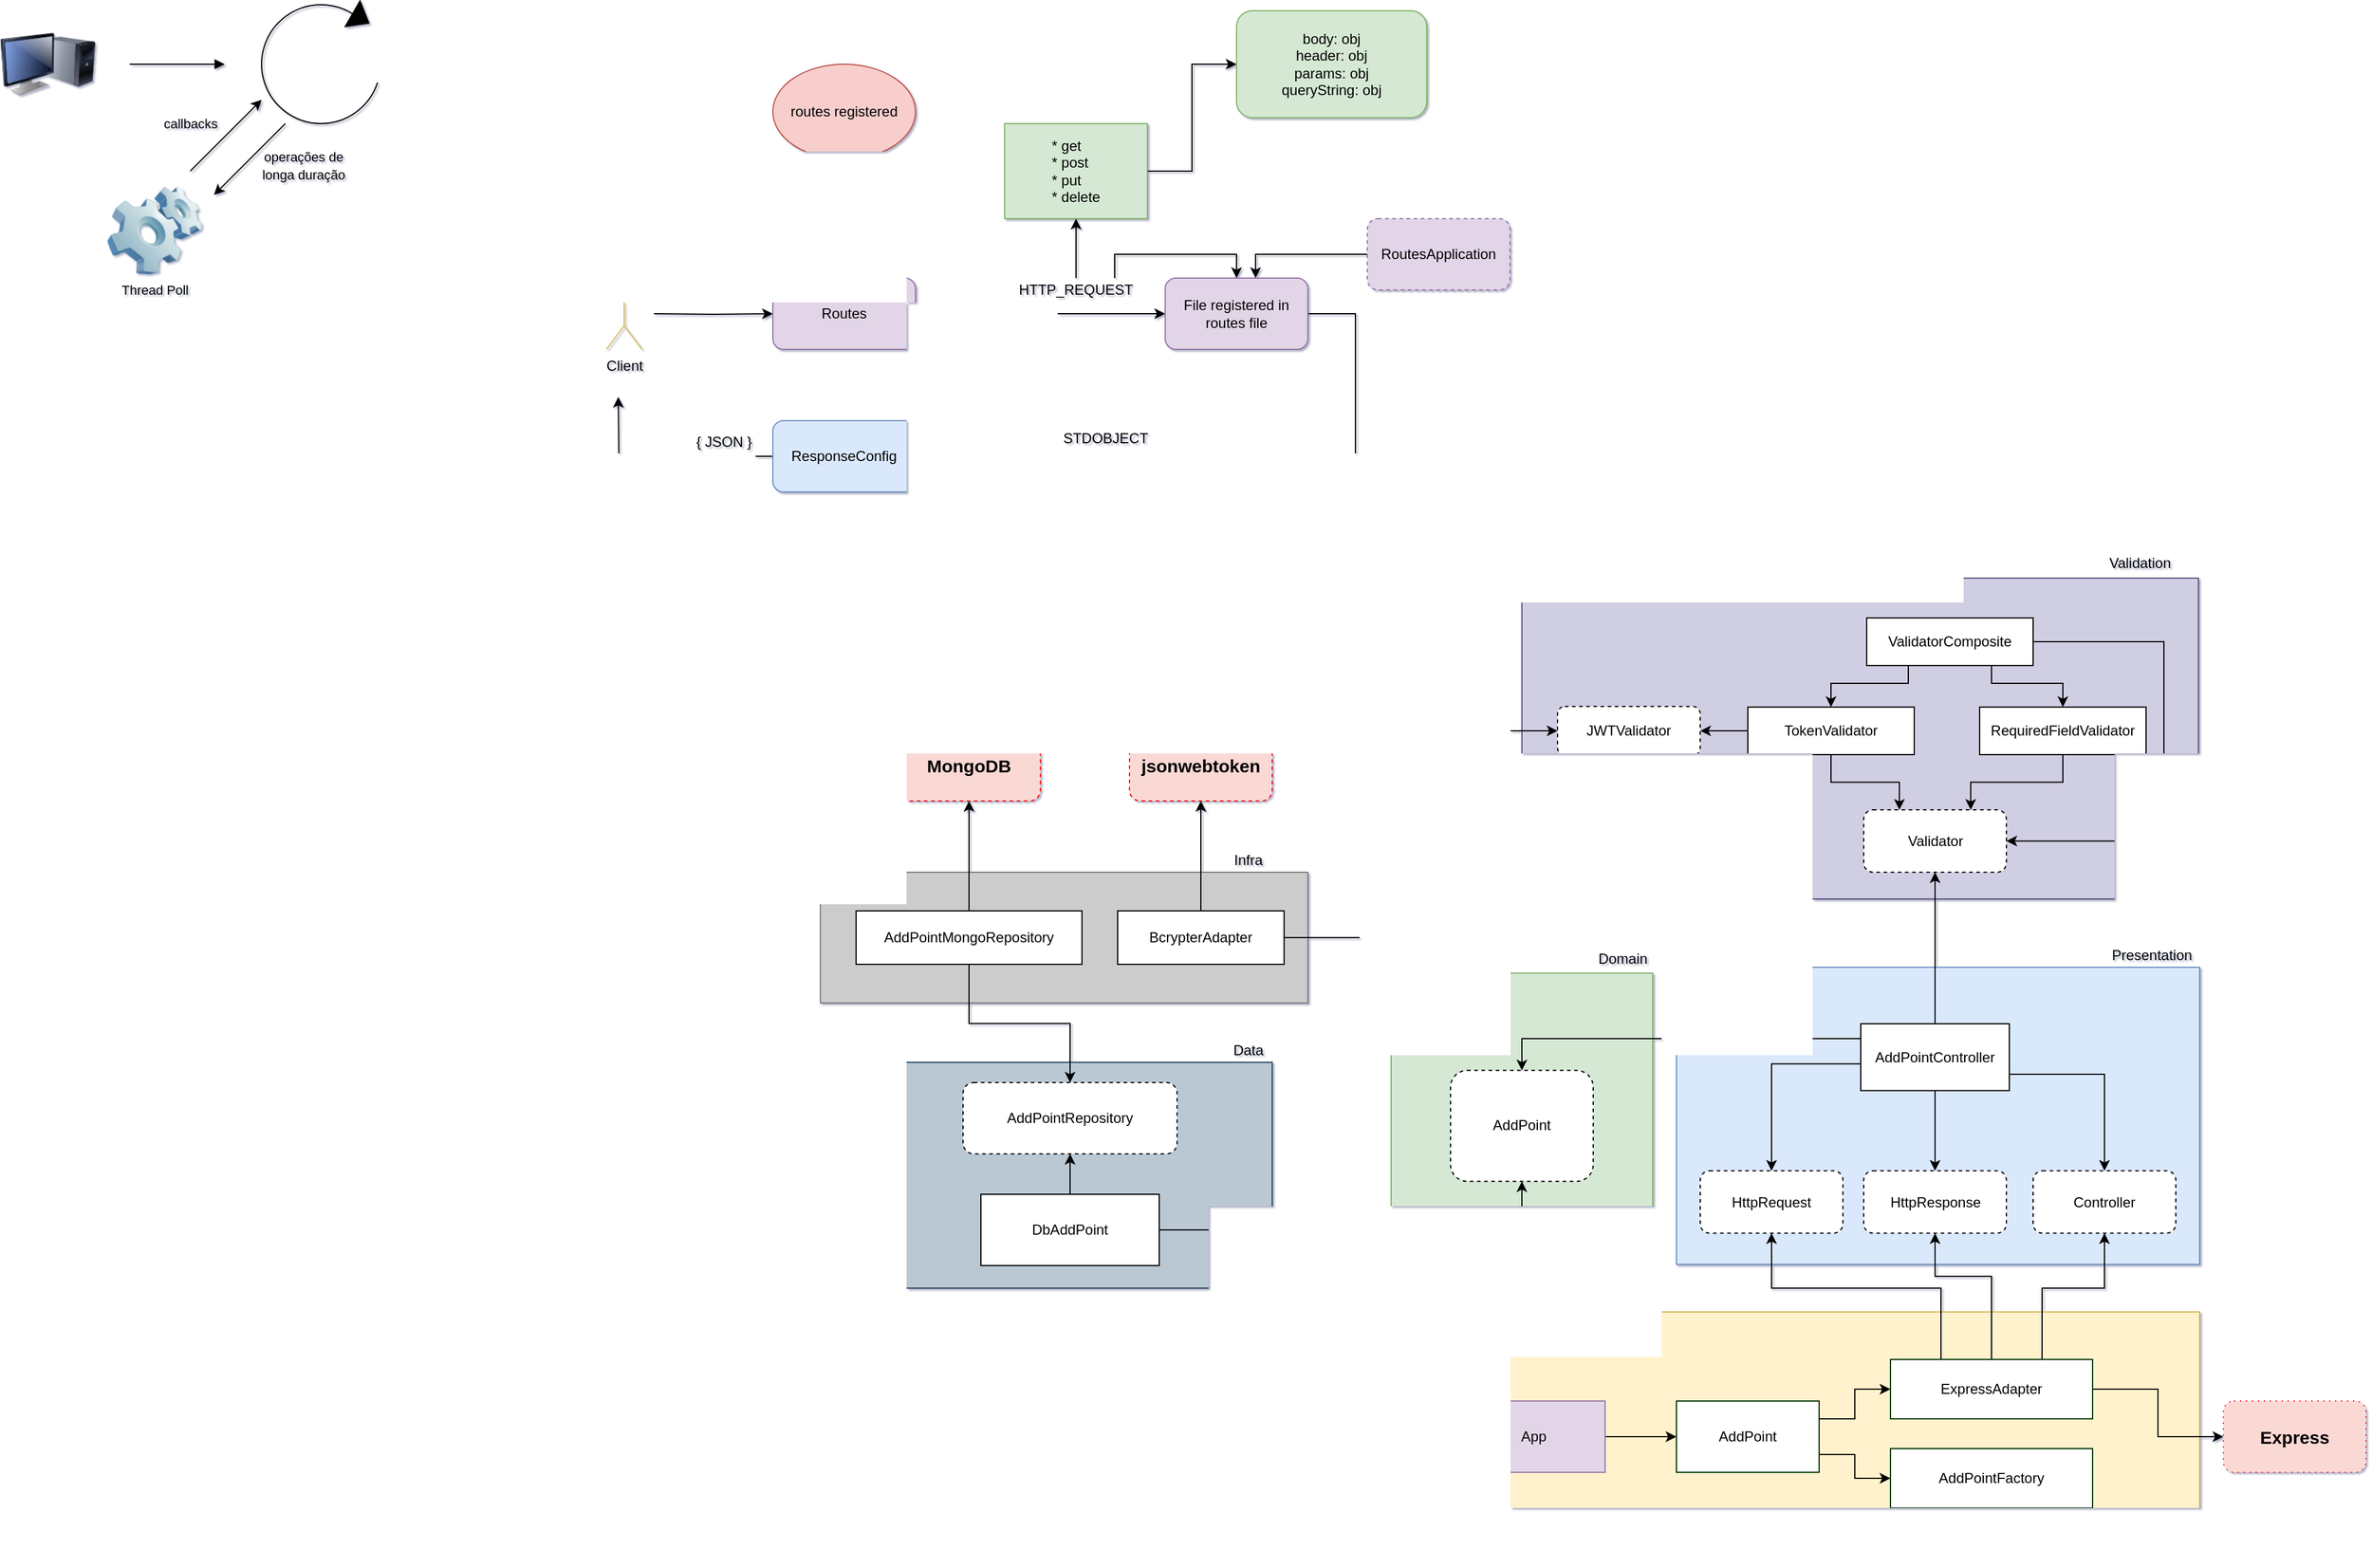 <mxfile version="13.10.4" type="github">
  <diagram name="Page-1" id="5f0bae14-7c28-e335-631c-24af17079c00">
    <mxGraphModel dx="1968" dy="1339" grid="1" gridSize="10" guides="1" tooltips="1" connect="1" arrows="1" fold="1" page="1" pageScale="1" pageWidth="1100" pageHeight="850" background="#ffffff" math="0" shadow="1">
      <root>
        <mxCell id="0" />
        <mxCell id="1" parent="0" />
        <mxCell id="9TG69gzg0nuZVzRU-RGp-3" value="" style="group;rounded=1;" parent="1" vertex="1" connectable="0">
          <mxGeometry x="190" width="220" height="270" as="geometry" />
        </mxCell>
        <mxCell id="9TG69gzg0nuZVzRU-RGp-1" value="" style="rounded=0;whiteSpace=wrap;html=1;strokeColor=#82b366;fillColor=#d5e8d4;" parent="9TG69gzg0nuZVzRU-RGp-3" vertex="1">
          <mxGeometry y="24.92" width="220" height="245.08" as="geometry" />
        </mxCell>
        <mxCell id="9TG69gzg0nuZVzRU-RGp-2" value="Domain" style="text;html=1;strokeColor=none;fillColor=none;align=center;verticalAlign=middle;whiteSpace=wrap;rounded=0;" parent="9TG69gzg0nuZVzRU-RGp-3" vertex="1">
          <mxGeometry x="170" y="-5" width="50" height="36.92" as="geometry" />
        </mxCell>
        <mxCell id="9TG69gzg0nuZVzRU-RGp-4" value="AddPoint" style="rounded=1;whiteSpace=wrap;html=1;dashed=1;" parent="9TG69gzg0nuZVzRU-RGp-3" vertex="1">
          <mxGeometry x="50" y="106.79" width="120" height="93.333" as="geometry" />
        </mxCell>
        <mxCell id="9TG69gzg0nuZVzRU-RGp-7" value="" style="group;rounded=0;" parent="1" vertex="1" connectable="0">
          <mxGeometry x="430" width="440" height="270" as="geometry" />
        </mxCell>
        <mxCell id="9TG69gzg0nuZVzRU-RGp-8" value="" style="rounded=0;whiteSpace=wrap;html=1;strokeColor=#6c8ebf;fillColor=#dae8fc;" parent="9TG69gzg0nuZVzRU-RGp-7" vertex="1">
          <mxGeometry y="20" width="440" height="250" as="geometry" />
        </mxCell>
        <mxCell id="9TG69gzg0nuZVzRU-RGp-9" value="Presentation" style="text;html=1;strokeColor=none;fillColor=none;align=center;verticalAlign=middle;whiteSpace=wrap;rounded=0;" parent="9TG69gzg0nuZVzRU-RGp-7" vertex="1">
          <mxGeometry x="360" y="0.96" width="80" height="19.035" as="geometry" />
        </mxCell>
        <mxCell id="9TG69gzg0nuZVzRU-RGp-18" style="edgeStyle=orthogonalEdgeStyle;rounded=0;orthogonalLoop=1;jettySize=auto;html=1;exitX=0;exitY=0.5;exitDx=0;exitDy=0;entryX=0.5;entryY=0;entryDx=0;entryDy=0;" parent="9TG69gzg0nuZVzRU-RGp-7" source="9TG69gzg0nuZVzRU-RGp-10" target="9TG69gzg0nuZVzRU-RGp-11" edge="1">
          <mxGeometry relative="1" as="geometry">
            <Array as="points">
              <mxPoint x="155" y="101.25" />
              <mxPoint x="80" y="101.25" />
            </Array>
          </mxGeometry>
        </mxCell>
        <mxCell id="9TG69gzg0nuZVzRU-RGp-21" style="edgeStyle=orthogonalEdgeStyle;rounded=0;orthogonalLoop=1;jettySize=auto;html=1;exitX=1;exitY=0.5;exitDx=0;exitDy=0;" parent="9TG69gzg0nuZVzRU-RGp-7" source="9TG69gzg0nuZVzRU-RGp-10" target="9TG69gzg0nuZVzRU-RGp-15" edge="1">
          <mxGeometry relative="1" as="geometry">
            <Array as="points">
              <mxPoint x="280" y="110" />
              <mxPoint x="360" y="110" />
            </Array>
          </mxGeometry>
        </mxCell>
        <mxCell id="9TG69gzg0nuZVzRU-RGp-22" style="edgeStyle=orthogonalEdgeStyle;rounded=0;orthogonalLoop=1;jettySize=auto;html=1;entryX=0.5;entryY=0;entryDx=0;entryDy=0;" parent="9TG69gzg0nuZVzRU-RGp-7" source="9TG69gzg0nuZVzRU-RGp-10" target="9TG69gzg0nuZVzRU-RGp-14" edge="1">
          <mxGeometry relative="1" as="geometry" />
        </mxCell>
        <mxCell id="9TG69gzg0nuZVzRU-RGp-10" value="AddPointController" style="rounded=0;whiteSpace=wrap;html=1;" parent="9TG69gzg0nuZVzRU-RGp-7" vertex="1">
          <mxGeometry x="155" y="67.5" width="125" height="56.25" as="geometry" />
        </mxCell>
        <mxCell id="9TG69gzg0nuZVzRU-RGp-11" value="HttpRequest" style="rounded=1;whiteSpace=wrap;html=1;dashed=1;" parent="9TG69gzg0nuZVzRU-RGp-7" vertex="1">
          <mxGeometry x="20" y="191.25" width="120" height="52.504" as="geometry" />
        </mxCell>
        <mxCell id="9TG69gzg0nuZVzRU-RGp-14" value="HttpResponse" style="rounded=1;whiteSpace=wrap;html=1;dashed=1;" parent="9TG69gzg0nuZVzRU-RGp-7" vertex="1">
          <mxGeometry x="157.5" y="191.25" width="120" height="52.504" as="geometry" />
        </mxCell>
        <mxCell id="9TG69gzg0nuZVzRU-RGp-15" value="Controller" style="rounded=1;whiteSpace=wrap;html=1;dashed=1;" parent="9TG69gzg0nuZVzRU-RGp-7" vertex="1">
          <mxGeometry x="300" y="191.25" width="120" height="52.504" as="geometry" />
        </mxCell>
        <mxCell id="9TG69gzg0nuZVzRU-RGp-24" style="edgeStyle=orthogonalEdgeStyle;rounded=0;orthogonalLoop=1;jettySize=auto;html=1;exitX=0;exitY=0.5;exitDx=0;exitDy=0;entryX=0.5;entryY=0;entryDx=0;entryDy=0;" parent="1" source="9TG69gzg0nuZVzRU-RGp-10" target="9TG69gzg0nuZVzRU-RGp-4" edge="1">
          <mxGeometry relative="1" as="geometry">
            <Array as="points">
              <mxPoint x="585" y="80" />
              <mxPoint x="300" y="80" />
            </Array>
          </mxGeometry>
        </mxCell>
        <mxCell id="9TG69gzg0nuZVzRU-RGp-25" value="" style="rounded=0;whiteSpace=wrap;html=1;strokeColor=#d6b656;fillColor=#fff2cc;" parent="1" vertex="1">
          <mxGeometry x="190" y="310" width="680" height="210" as="geometry" />
        </mxCell>
        <mxCell id="9TG69gzg0nuZVzRU-RGp-33" style="edgeStyle=orthogonalEdgeStyle;rounded=0;orthogonalLoop=1;jettySize=auto;html=1;" parent="1" source="9TG69gzg0nuZVzRU-RGp-26" target="9TG69gzg0nuZVzRU-RGp-27" edge="1">
          <mxGeometry relative="1" as="geometry" />
        </mxCell>
        <mxCell id="9TG69gzg0nuZVzRU-RGp-26" value="App" style="rounded=0;whiteSpace=wrap;html=1;strokeColor=#9673a6;fillColor=#e1d5e7;" parent="1" vertex="1">
          <mxGeometry x="250" y="385" width="120" height="60" as="geometry" />
        </mxCell>
        <mxCell id="9TG69gzg0nuZVzRU-RGp-36" style="edgeStyle=orthogonalEdgeStyle;rounded=0;orthogonalLoop=1;jettySize=auto;html=1;exitX=1;exitY=0.25;exitDx=0;exitDy=0;entryX=0;entryY=0.5;entryDx=0;entryDy=0;" parent="1" source="9TG69gzg0nuZVzRU-RGp-27" target="9TG69gzg0nuZVzRU-RGp-28" edge="1">
          <mxGeometry relative="1" as="geometry" />
        </mxCell>
        <mxCell id="9TG69gzg0nuZVzRU-RGp-37" style="edgeStyle=orthogonalEdgeStyle;rounded=0;orthogonalLoop=1;jettySize=auto;html=1;exitX=1;exitY=0.75;exitDx=0;exitDy=0;entryX=0;entryY=0.5;entryDx=0;entryDy=0;" parent="1" source="9TG69gzg0nuZVzRU-RGp-27" target="9TG69gzg0nuZVzRU-RGp-29" edge="1">
          <mxGeometry relative="1" as="geometry" />
        </mxCell>
        <mxCell id="9TG69gzg0nuZVzRU-RGp-27" value="AddPoint" style="rounded=0;whiteSpace=wrap;html=1;strokeColor=#003300;" parent="1" vertex="1">
          <mxGeometry x="430" y="385" width="120" height="60" as="geometry" />
        </mxCell>
        <mxCell id="9TG69gzg0nuZVzRU-RGp-38" style="edgeStyle=orthogonalEdgeStyle;rounded=0;orthogonalLoop=1;jettySize=auto;html=1;entryX=0;entryY=0.5;entryDx=0;entryDy=0;" parent="1" source="9TG69gzg0nuZVzRU-RGp-28" target="9TG69gzg0nuZVzRU-RGp-32" edge="1">
          <mxGeometry relative="1" as="geometry" />
        </mxCell>
        <mxCell id="9TG69gzg0nuZVzRU-RGp-39" style="edgeStyle=orthogonalEdgeStyle;rounded=0;orthogonalLoop=1;jettySize=auto;html=1;exitX=0.25;exitY=0;exitDx=0;exitDy=0;entryX=0.5;entryY=1;entryDx=0;entryDy=0;" parent="1" source="9TG69gzg0nuZVzRU-RGp-28" target="9TG69gzg0nuZVzRU-RGp-11" edge="1">
          <mxGeometry relative="1" as="geometry">
            <Array as="points">
              <mxPoint x="652" y="290" />
              <mxPoint x="510" y="290" />
            </Array>
          </mxGeometry>
        </mxCell>
        <mxCell id="9TG69gzg0nuZVzRU-RGp-40" style="edgeStyle=orthogonalEdgeStyle;rounded=0;orthogonalLoop=1;jettySize=auto;html=1;exitX=0.5;exitY=0;exitDx=0;exitDy=0;entryX=0.5;entryY=1;entryDx=0;entryDy=0;" parent="1" source="9TG69gzg0nuZVzRU-RGp-28" target="9TG69gzg0nuZVzRU-RGp-14" edge="1">
          <mxGeometry relative="1" as="geometry">
            <Array as="points">
              <mxPoint x="695" y="280" />
              <mxPoint x="648" y="280" />
            </Array>
          </mxGeometry>
        </mxCell>
        <mxCell id="9TG69gzg0nuZVzRU-RGp-41" style="edgeStyle=orthogonalEdgeStyle;rounded=0;orthogonalLoop=1;jettySize=auto;html=1;exitX=0.75;exitY=0;exitDx=0;exitDy=0;entryX=0.5;entryY=1;entryDx=0;entryDy=0;" parent="1" source="9TG69gzg0nuZVzRU-RGp-28" target="9TG69gzg0nuZVzRU-RGp-15" edge="1">
          <mxGeometry relative="1" as="geometry">
            <Array as="points">
              <mxPoint x="738" y="290" />
              <mxPoint x="790" y="290" />
            </Array>
          </mxGeometry>
        </mxCell>
        <mxCell id="9TG69gzg0nuZVzRU-RGp-28" value="ExpressAdapter" style="rounded=0;whiteSpace=wrap;html=1;strokeColor=#003300;" parent="1" vertex="1">
          <mxGeometry x="610" y="350" width="170" height="50" as="geometry" />
        </mxCell>
        <mxCell id="9TG69gzg0nuZVzRU-RGp-29" value="AddPointFactory" style="rounded=0;whiteSpace=wrap;html=1;strokeColor=#003300;" parent="1" vertex="1">
          <mxGeometry x="610" y="425" width="170" height="50" as="geometry" />
        </mxCell>
        <mxCell id="9TG69gzg0nuZVzRU-RGp-32" value="&lt;font style=&quot;font-size: 15px&quot;&gt;&lt;b&gt;Express&lt;/b&gt;&lt;/font&gt;" style="rounded=1;whiteSpace=wrap;html=1;fillColor=#fad9d5;dashed=1;dashPattern=1 4;strokeColor=#FF050D;" parent="1" vertex="1">
          <mxGeometry x="890" y="385" width="120" height="60" as="geometry" />
        </mxCell>
        <mxCell id="9TG69gzg0nuZVzRU-RGp-45" value="" style="rounded=0;whiteSpace=wrap;html=1;fillColor=#bac8d3;strokeColor=#23445d;" parent="1" vertex="1">
          <mxGeometry x="-250" y="100" width="340" height="190" as="geometry" />
        </mxCell>
        <mxCell id="9TG69gzg0nuZVzRU-RGp-80" style="edgeStyle=orthogonalEdgeStyle;rounded=0;orthogonalLoop=1;jettySize=auto;html=1;exitX=1;exitY=0.5;exitDx=0;exitDy=0;entryX=0.5;entryY=1;entryDx=0;entryDy=0;" parent="1" source="9TG69gzg0nuZVzRU-RGp-46" target="9TG69gzg0nuZVzRU-RGp-4" edge="1">
          <mxGeometry relative="1" as="geometry" />
        </mxCell>
        <mxCell id="9TG69gzg0nuZVzRU-RGp-81" style="edgeStyle=orthogonalEdgeStyle;rounded=0;orthogonalLoop=1;jettySize=auto;html=1;entryX=0.5;entryY=1;entryDx=0;entryDy=0;" parent="1" source="9TG69gzg0nuZVzRU-RGp-46" target="9TG69gzg0nuZVzRU-RGp-51" edge="1">
          <mxGeometry relative="1" as="geometry" />
        </mxCell>
        <mxCell id="9TG69gzg0nuZVzRU-RGp-46" value="DbAddPoint" style="rounded=0;whiteSpace=wrap;html=1;strokeColor=#000000;" parent="1" vertex="1">
          <mxGeometry x="-155" y="211" width="150" height="60" as="geometry" />
        </mxCell>
        <mxCell id="9TG69gzg0nuZVzRU-RGp-49" value="Data" style="text;html=1;strokeColor=none;fillColor=none;align=center;verticalAlign=middle;whiteSpace=wrap;rounded=0;" parent="1" vertex="1">
          <mxGeometry x="50" y="80" width="40" height="20" as="geometry" />
        </mxCell>
        <mxCell id="9TG69gzg0nuZVzRU-RGp-51" value="AddPointRepository" style="rounded=1;whiteSpace=wrap;html=1;strokeColor=#000000;dashed=1;" parent="1" vertex="1">
          <mxGeometry x="-170" y="117" width="180" height="60" as="geometry" />
        </mxCell>
        <mxCell id="9TG69gzg0nuZVzRU-RGp-53" value="" style="rounded=0;whiteSpace=wrap;html=1;fillColor=#d0cee2;strokeColor=#56517e;" parent="1" vertex="1">
          <mxGeometry x="300" y="-307.5" width="569" height="270" as="geometry" />
        </mxCell>
        <mxCell id="9TG69gzg0nuZVzRU-RGp-64" value="Validation" style="text;html=1;strokeColor=none;fillColor=none;align=center;verticalAlign=middle;whiteSpace=wrap;rounded=0;" parent="1" vertex="1">
          <mxGeometry x="780" y="-330" width="80" height="19.035" as="geometry" />
        </mxCell>
        <mxCell id="9TG69gzg0nuZVzRU-RGp-65" value="Validator" style="rounded=1;whiteSpace=wrap;html=1;dashed=1;" parent="1" vertex="1">
          <mxGeometry x="587.5" y="-112.5" width="120" height="52.504" as="geometry" />
        </mxCell>
        <mxCell id="9TG69gzg0nuZVzRU-RGp-78" style="edgeStyle=orthogonalEdgeStyle;rounded=0;orthogonalLoop=1;jettySize=auto;html=1;exitX=0.5;exitY=1;exitDx=0;exitDy=0;entryX=0.75;entryY=0;entryDx=0;entryDy=0;" parent="1" source="9TG69gzg0nuZVzRU-RGp-67" target="9TG69gzg0nuZVzRU-RGp-65" edge="1">
          <mxGeometry relative="1" as="geometry" />
        </mxCell>
        <mxCell id="9TG69gzg0nuZVzRU-RGp-67" value="RequiredFieldValidator" style="rounded=0;whiteSpace=wrap;html=1;strokeColor=#000000;" parent="1" vertex="1">
          <mxGeometry x="685" y="-198.96" width="140" height="40" as="geometry" />
        </mxCell>
        <mxCell id="9TG69gzg0nuZVzRU-RGp-77" style="edgeStyle=orthogonalEdgeStyle;rounded=0;orthogonalLoop=1;jettySize=auto;html=1;exitX=0.5;exitY=1;exitDx=0;exitDy=0;entryX=0.25;entryY=0;entryDx=0;entryDy=0;" parent="1" source="9TG69gzg0nuZVzRU-RGp-70" target="9TG69gzg0nuZVzRU-RGp-65" edge="1">
          <mxGeometry relative="1" as="geometry" />
        </mxCell>
        <mxCell id="9TG69gzg0nuZVzRU-RGp-97" style="edgeStyle=orthogonalEdgeStyle;rounded=0;orthogonalLoop=1;jettySize=auto;html=1;entryX=1;entryY=0.5;entryDx=0;entryDy=0;" parent="1" source="9TG69gzg0nuZVzRU-RGp-70" target="9TG69gzg0nuZVzRU-RGp-94" edge="1">
          <mxGeometry relative="1" as="geometry" />
        </mxCell>
        <mxCell id="9TG69gzg0nuZVzRU-RGp-70" value="&lt;span&gt;TokenValidator&lt;/span&gt;" style="rounded=0;whiteSpace=wrap;html=1;strokeColor=#000000;" parent="1" vertex="1">
          <mxGeometry x="490" y="-198.96" width="140" height="40" as="geometry" />
        </mxCell>
        <mxCell id="9TG69gzg0nuZVzRU-RGp-76" style="edgeStyle=orthogonalEdgeStyle;rounded=0;orthogonalLoop=1;jettySize=auto;html=1;exitX=0.25;exitY=1;exitDx=0;exitDy=0;entryX=0.5;entryY=0;entryDx=0;entryDy=0;" parent="1" source="9TG69gzg0nuZVzRU-RGp-71" target="9TG69gzg0nuZVzRU-RGp-70" edge="1">
          <mxGeometry relative="1" as="geometry">
            <Array as="points">
              <mxPoint x="625" y="-218.96" />
              <mxPoint x="560" y="-218.96" />
            </Array>
          </mxGeometry>
        </mxCell>
        <mxCell id="9TG69gzg0nuZVzRU-RGp-79" style="edgeStyle=orthogonalEdgeStyle;rounded=0;orthogonalLoop=1;jettySize=auto;html=1;exitX=0.75;exitY=1;exitDx=0;exitDy=0;entryX=0.5;entryY=0;entryDx=0;entryDy=0;" parent="1" source="9TG69gzg0nuZVzRU-RGp-71" target="9TG69gzg0nuZVzRU-RGp-67" edge="1">
          <mxGeometry relative="1" as="geometry">
            <Array as="points">
              <mxPoint x="695" y="-218.96" />
              <mxPoint x="755" y="-218.96" />
            </Array>
          </mxGeometry>
        </mxCell>
        <mxCell id="9TG69gzg0nuZVzRU-RGp-102" style="edgeStyle=orthogonalEdgeStyle;rounded=0;orthogonalLoop=1;jettySize=auto;html=1;exitX=1;exitY=0.5;exitDx=0;exitDy=0;entryX=1;entryY=0.5;entryDx=0;entryDy=0;" parent="1" source="9TG69gzg0nuZVzRU-RGp-71" target="9TG69gzg0nuZVzRU-RGp-65" edge="1">
          <mxGeometry relative="1" as="geometry">
            <Array as="points">
              <mxPoint x="840" y="-254" />
              <mxPoint x="840" y="-86" />
            </Array>
          </mxGeometry>
        </mxCell>
        <mxCell id="9TG69gzg0nuZVzRU-RGp-71" value="ValidatorComposite" style="rounded=0;whiteSpace=wrap;html=1;strokeColor=#000000;" parent="1" vertex="1">
          <mxGeometry x="590" y="-273.96" width="140" height="40" as="geometry" />
        </mxCell>
        <mxCell id="9TG69gzg0nuZVzRU-RGp-82" value="" style="rounded=0;whiteSpace=wrap;html=1;fillColor=#CCCCCC;strokeColor=#7A7A7A;" parent="1" vertex="1">
          <mxGeometry x="-290" y="-60" width="410" height="110" as="geometry" />
        </mxCell>
        <mxCell id="9TG69gzg0nuZVzRU-RGp-83" value="Infra" style="text;html=1;strokeColor=none;fillColor=none;align=center;verticalAlign=middle;whiteSpace=wrap;rounded=0;" parent="1" vertex="1">
          <mxGeometry x="50" y="-80" width="40" height="20" as="geometry" />
        </mxCell>
        <mxCell id="9TG69gzg0nuZVzRU-RGp-85" style="edgeStyle=orthogonalEdgeStyle;rounded=0;orthogonalLoop=1;jettySize=auto;html=1;exitX=0.5;exitY=1;exitDx=0;exitDy=0;entryX=0.5;entryY=0;entryDx=0;entryDy=0;" parent="1" source="9TG69gzg0nuZVzRU-RGp-84" target="9TG69gzg0nuZVzRU-RGp-51" edge="1">
          <mxGeometry relative="1" as="geometry" />
        </mxCell>
        <mxCell id="9TG69gzg0nuZVzRU-RGp-93" style="edgeStyle=orthogonalEdgeStyle;rounded=0;orthogonalLoop=1;jettySize=auto;html=1;exitX=0.5;exitY=0;exitDx=0;exitDy=0;entryX=0.5;entryY=1;entryDx=0;entryDy=0;" parent="1" source="9TG69gzg0nuZVzRU-RGp-84" target="9TG69gzg0nuZVzRU-RGp-86" edge="1">
          <mxGeometry relative="1" as="geometry" />
        </mxCell>
        <mxCell id="9TG69gzg0nuZVzRU-RGp-84" value="AddPointMongoRepository" style="rounded=0;whiteSpace=wrap;html=1;strokeColor=#000000;" parent="1" vertex="1">
          <mxGeometry x="-260" y="-27.5" width="190" height="45" as="geometry" />
        </mxCell>
        <mxCell id="9TG69gzg0nuZVzRU-RGp-86" value="&lt;font style=&quot;font-size: 15px&quot;&gt;&lt;b&gt;MongoDB&lt;/b&gt;&lt;/font&gt;" style="rounded=1;whiteSpace=wrap;html=1;fillColor=#FAD9D5;strokeColor=#FF050D;dashed=1;" parent="1" vertex="1">
          <mxGeometry x="-225" y="-180" width="120" height="60" as="geometry" />
        </mxCell>
        <mxCell id="9TG69gzg0nuZVzRU-RGp-91" style="edgeStyle=orthogonalEdgeStyle;rounded=0;orthogonalLoop=1;jettySize=auto;html=1;exitX=0.5;exitY=0;exitDx=0;exitDy=0;" parent="1" source="9TG69gzg0nuZVzRU-RGp-87" target="9TG69gzg0nuZVzRU-RGp-89" edge="1">
          <mxGeometry relative="1" as="geometry" />
        </mxCell>
        <mxCell id="9TG69gzg0nuZVzRU-RGp-95" style="edgeStyle=orthogonalEdgeStyle;rounded=0;orthogonalLoop=1;jettySize=auto;html=1;exitX=1;exitY=0.5;exitDx=0;exitDy=0;entryX=0;entryY=0.5;entryDx=0;entryDy=0;" parent="1" source="9TG69gzg0nuZVzRU-RGp-87" target="9TG69gzg0nuZVzRU-RGp-94" edge="1">
          <mxGeometry relative="1" as="geometry" />
        </mxCell>
        <mxCell id="9TG69gzg0nuZVzRU-RGp-87" value="BcrypterAdapter" style="rounded=0;whiteSpace=wrap;html=1;strokeColor=#000000;" parent="1" vertex="1">
          <mxGeometry x="-40" y="-27.5" width="140" height="45" as="geometry" />
        </mxCell>
        <mxCell id="9TG69gzg0nuZVzRU-RGp-88" style="edgeStyle=orthogonalEdgeStyle;rounded=0;orthogonalLoop=1;jettySize=auto;html=1;" parent="1" source="9TG69gzg0nuZVzRU-RGp-10" target="9TG69gzg0nuZVzRU-RGp-65" edge="1">
          <mxGeometry relative="1" as="geometry" />
        </mxCell>
        <mxCell id="9TG69gzg0nuZVzRU-RGp-89" value="&lt;span style=&quot;font-size: 15px&quot;&gt;&lt;b&gt;jsonwebtoken&lt;/b&gt;&lt;/span&gt;" style="rounded=1;whiteSpace=wrap;html=1;fillColor=#FAD9D5;strokeColor=#FF050D;dashed=1;" parent="1" vertex="1">
          <mxGeometry x="-30" y="-180" width="120" height="60" as="geometry" />
        </mxCell>
        <mxCell id="9TG69gzg0nuZVzRU-RGp-94" value="JWTValidator" style="rounded=1;whiteSpace=wrap;html=1;dashed=1;" parent="1" vertex="1">
          <mxGeometry x="330" y="-199.48" width="120" height="41.04" as="geometry" />
        </mxCell>
        <mxCell id="rkWFa371XNPm5EJnmAnM-1" value="" style="image;html=1;image=img/lib/clip_art/computers/Monitor_Tower_128x128.png" parent="1" vertex="1">
          <mxGeometry x="-980" y="-780" width="80" height="80" as="geometry" />
        </mxCell>
        <mxCell id="rkWFa371XNPm5EJnmAnM-3" value="" style="html=1;verticalAlign=bottom;endArrow=block;" parent="1" edge="1">
          <mxGeometry y="20" width="80" relative="1" as="geometry">
            <mxPoint x="-871" y="-740" as="sourcePoint" />
            <mxPoint x="-791" y="-740" as="targetPoint" />
            <mxPoint as="offset" />
          </mxGeometry>
        </mxCell>
        <mxCell id="rkWFa371XNPm5EJnmAnM-4" value="" style="verticalLabelPosition=bottom;verticalAlign=top;html=1;shape=mxgraph.basic.arc;startAngle=0.3;endAngle=0.1;" parent="1" vertex="1">
          <mxGeometry x="-760" y="-790" width="100" height="100" as="geometry" />
        </mxCell>
        <mxCell id="rkWFa371XNPm5EJnmAnM-6" value="" style="triangle;whiteSpace=wrap;html=1;rotation=30;fillColor=#000000;" parent="1" vertex="1">
          <mxGeometry x="-684.47" y="-791" width="15.75" height="25" as="geometry" />
        </mxCell>
        <mxCell id="rkWFa371XNPm5EJnmAnM-9" value="" style="image;html=1;image=img/lib/clip_art/computers/Software_128x128.png;fillColor=#FFFFFF;" parent="1" vertex="1">
          <mxGeometry x="-890" y="-640" width="80" height="80" as="geometry" />
        </mxCell>
        <mxCell id="rkWFa371XNPm5EJnmAnM-13" value="" style="endArrow=classic;html=1;" parent="1" edge="1">
          <mxGeometry width="50" height="50" relative="1" as="geometry">
            <mxPoint x="-820" y="-650" as="sourcePoint" />
            <mxPoint x="-760" y="-710" as="targetPoint" />
          </mxGeometry>
        </mxCell>
        <mxCell id="rkWFa371XNPm5EJnmAnM-15" value="" style="endArrow=classic;html=1;" parent="1" edge="1">
          <mxGeometry width="50" height="50" relative="1" as="geometry">
            <mxPoint x="-740" y="-690" as="sourcePoint" />
            <mxPoint x="-800" y="-630" as="targetPoint" />
          </mxGeometry>
        </mxCell>
        <mxCell id="rkWFa371XNPm5EJnmAnM-16" value="&lt;font style=&quot;font-size: 11px&quot;&gt;operações de&lt;br&gt;longa duração&lt;/font&gt;" style="text;html=1;align=center;verticalAlign=middle;resizable=0;points=[];autosize=1;" parent="1" vertex="1">
          <mxGeometry x="-770" y="-670" width="90" height="30" as="geometry" />
        </mxCell>
        <mxCell id="rkWFa371XNPm5EJnmAnM-17" value="&lt;span style=&quot;font-size: 11px&quot;&gt;callbacks&lt;/span&gt;" style="text;html=1;align=center;verticalAlign=middle;resizable=0;points=[];autosize=1;" parent="1" vertex="1">
          <mxGeometry x="-850" y="-700" width="60" height="20" as="geometry" />
        </mxCell>
        <mxCell id="rkWFa371XNPm5EJnmAnM-18" value="&lt;span style=&quot;font-size: 11px&quot;&gt;Thread Poll&lt;/span&gt;" style="text;html=1;align=center;verticalAlign=middle;resizable=0;points=[];autosize=1;" parent="1" vertex="1">
          <mxGeometry x="-885" y="-560" width="70" height="20" as="geometry" />
        </mxCell>
        <mxCell id="IEKy0Jw39g3zDQuvVft9-5" style="edgeStyle=orthogonalEdgeStyle;rounded=0;orthogonalLoop=1;jettySize=auto;html=1;entryX=0;entryY=0.5;entryDx=0;entryDy=0;" edge="1" parent="1" target="IEKy0Jw39g3zDQuvVft9-2">
          <mxGeometry relative="1" as="geometry">
            <mxPoint x="-430" y="-530" as="sourcePoint" />
          </mxGeometry>
        </mxCell>
        <mxCell id="IEKy0Jw39g3zDQuvVft9-7" style="edgeStyle=orthogonalEdgeStyle;rounded=0;orthogonalLoop=1;jettySize=auto;html=1;" edge="1" parent="1" source="IEKy0Jw39g3zDQuvVft9-2" target="IEKy0Jw39g3zDQuvVft9-8">
          <mxGeometry relative="1" as="geometry">
            <mxPoint x="-130" y="-530" as="targetPoint" />
          </mxGeometry>
        </mxCell>
        <mxCell id="IEKy0Jw39g3zDQuvVft9-2" value="Routes" style="rounded=1;whiteSpace=wrap;html=1;fillColor=#e1d5e7;strokeColor=#9673a6;" vertex="1" parent="1">
          <mxGeometry x="-330" y="-560" width="120" height="60" as="geometry" />
        </mxCell>
        <mxCell id="IEKy0Jw39g3zDQuvVft9-4" style="edgeStyle=orthogonalEdgeStyle;rounded=0;orthogonalLoop=1;jettySize=auto;html=1;entryX=0.5;entryY=0;entryDx=0;entryDy=0;" edge="1" parent="1" source="IEKy0Jw39g3zDQuvVft9-3" target="IEKy0Jw39g3zDQuvVft9-2">
          <mxGeometry relative="1" as="geometry" />
        </mxCell>
        <mxCell id="IEKy0Jw39g3zDQuvVft9-3" value="routes registered" style="ellipse;whiteSpace=wrap;html=1;fillColor=#f8cecc;strokeColor=#b85450;" vertex="1" parent="1">
          <mxGeometry x="-330" y="-740" width="120" height="80" as="geometry" />
        </mxCell>
        <mxCell id="IEKy0Jw39g3zDQuvVft9-25" style="edgeStyle=orthogonalEdgeStyle;rounded=0;orthogonalLoop=1;jettySize=auto;html=1;entryX=1;entryY=0.5;entryDx=0;entryDy=0;" edge="1" parent="1" source="IEKy0Jw39g3zDQuvVft9-8" target="IEKy0Jw39g3zDQuvVft9-22">
          <mxGeometry relative="1" as="geometry">
            <mxPoint x="-130" y="-350" as="targetPoint" />
            <Array as="points">
              <mxPoint x="160" y="-410" />
            </Array>
          </mxGeometry>
        </mxCell>
        <mxCell id="IEKy0Jw39g3zDQuvVft9-8" value="File registered in routes file" style="rounded=1;whiteSpace=wrap;html=1;fillColor=#e1d5e7;strokeColor=#9673a6;" vertex="1" parent="1">
          <mxGeometry y="-560" width="120" height="60" as="geometry" />
        </mxCell>
        <mxCell id="IEKy0Jw39g3zDQuvVft9-19" style="edgeStyle=orthogonalEdgeStyle;rounded=0;orthogonalLoop=1;jettySize=auto;html=1;exitX=0.5;exitY=0;exitDx=0;exitDy=0;" edge="1" parent="1" source="IEKy0Jw39g3zDQuvVft9-12">
          <mxGeometry relative="1" as="geometry">
            <mxPoint x="-75" y="-610" as="targetPoint" />
          </mxGeometry>
        </mxCell>
        <mxCell id="IEKy0Jw39g3zDQuvVft9-20" style="edgeStyle=orthogonalEdgeStyle;rounded=0;orthogonalLoop=1;jettySize=auto;html=1;exitX=0.75;exitY=0;exitDx=0;exitDy=0;" edge="1" parent="1" source="IEKy0Jw39g3zDQuvVft9-12" target="IEKy0Jw39g3zDQuvVft9-8">
          <mxGeometry relative="1" as="geometry">
            <mxPoint x="70" y="-600" as="targetPoint" />
            <Array as="points">
              <mxPoint x="-42" y="-580" />
              <mxPoint x="60" y="-580" />
            </Array>
          </mxGeometry>
        </mxCell>
        <mxCell id="IEKy0Jw39g3zDQuvVft9-12" value="HTTP_REQUEST" style="text;html=1;strokeColor=none;fillColor=none;align=center;verticalAlign=middle;whiteSpace=wrap;rounded=0;" vertex="1" parent="1">
          <mxGeometry x="-140" y="-560" width="130" height="20" as="geometry" />
        </mxCell>
        <mxCell id="IEKy0Jw39g3zDQuvVft9-15" value="body: obj&lt;br&gt;header: obj&lt;br&gt;params: obj&lt;br&gt;queryString: obj&lt;br&gt;" style="rounded=1;whiteSpace=wrap;html=1;fillColor=#d5e8d4;strokeColor=#82b366;" vertex="1" parent="1">
          <mxGeometry x="60" y="-785" width="160" height="90" as="geometry" />
        </mxCell>
        <mxCell id="IEKy0Jw39g3zDQuvVft9-17" style="edgeStyle=orthogonalEdgeStyle;rounded=0;orthogonalLoop=1;jettySize=auto;html=1;entryX=0;entryY=0.5;entryDx=0;entryDy=0;" edge="1" parent="1" source="IEKy0Jw39g3zDQuvVft9-16" target="IEKy0Jw39g3zDQuvVft9-15">
          <mxGeometry relative="1" as="geometry">
            <mxPoint x="30" y="-746" as="targetPoint" />
          </mxGeometry>
        </mxCell>
        <mxCell id="IEKy0Jw39g3zDQuvVft9-16" value="&lt;div style=&quot;text-align: left&quot;&gt;&lt;span&gt;* get&lt;/span&gt;&lt;/div&gt;&lt;div style=&quot;text-align: left&quot;&gt;&lt;span&gt;* post&lt;/span&gt;&lt;/div&gt;&lt;div style=&quot;text-align: left&quot;&gt;* put&lt;/div&gt;&lt;div style=&quot;text-align: left&quot;&gt;* delete&lt;/div&gt;" style="rounded=0;whiteSpace=wrap;html=1;fillColor=#d5e8d4;strokeColor=#82b366;" vertex="1" parent="1">
          <mxGeometry x="-135" y="-690" width="120" height="80" as="geometry" />
        </mxCell>
        <mxCell id="IEKy0Jw39g3zDQuvVft9-21" value="Client" style="shape=umlActor;verticalLabelPosition=bottom;verticalAlign=top;html=1;outlineConnect=0;fillColor=#fff2cc;strokeColor=#d6b656;" vertex="1" parent="1">
          <mxGeometry x="-470" y="-560" width="30" height="60" as="geometry" />
        </mxCell>
        <mxCell id="IEKy0Jw39g3zDQuvVft9-23" style="edgeStyle=orthogonalEdgeStyle;rounded=0;orthogonalLoop=1;jettySize=auto;html=1;" edge="1" parent="1" source="IEKy0Jw39g3zDQuvVft9-22">
          <mxGeometry relative="1" as="geometry">
            <mxPoint x="-460" y="-460" as="targetPoint" />
          </mxGeometry>
        </mxCell>
        <mxCell id="IEKy0Jw39g3zDQuvVft9-22" value="ResponseConfig" style="rounded=1;whiteSpace=wrap;html=1;fillColor=#dae8fc;strokeColor=#6c8ebf;" vertex="1" parent="1">
          <mxGeometry x="-330" y="-440" width="120" height="60" as="geometry" />
        </mxCell>
        <mxCell id="IEKy0Jw39g3zDQuvVft9-27" value="STDOBJECT" style="text;html=1;strokeColor=none;fillColor=none;align=center;verticalAlign=middle;whiteSpace=wrap;rounded=0;" vertex="1" parent="1">
          <mxGeometry x="-70" y="-435" width="40" height="20" as="geometry" />
        </mxCell>
        <mxCell id="IEKy0Jw39g3zDQuvVft9-28" value="{ JSON }" style="text;html=1;strokeColor=none;fillColor=none;align=center;verticalAlign=middle;whiteSpace=wrap;rounded=0;" vertex="1" parent="1">
          <mxGeometry x="-400" y="-432" width="58" height="20" as="geometry" />
        </mxCell>
        <mxCell id="IEKy0Jw39g3zDQuvVft9-30" style="edgeStyle=orthogonalEdgeStyle;rounded=0;orthogonalLoop=1;jettySize=auto;html=1;" edge="1" parent="1" source="IEKy0Jw39g3zDQuvVft9-29">
          <mxGeometry relative="1" as="geometry">
            <mxPoint x="76" y="-560" as="targetPoint" />
            <Array as="points">
              <mxPoint x="76" y="-580" />
            </Array>
          </mxGeometry>
        </mxCell>
        <mxCell id="IEKy0Jw39g3zDQuvVft9-29" value="RoutesApplication" style="rounded=1;whiteSpace=wrap;html=1;dashed=1;fillColor=#e1d5e7;strokeColor=#9673a6;" vertex="1" parent="1">
          <mxGeometry x="170" y="-610" width="120" height="60" as="geometry" />
        </mxCell>
      </root>
    </mxGraphModel>
  </diagram>
</mxfile>
